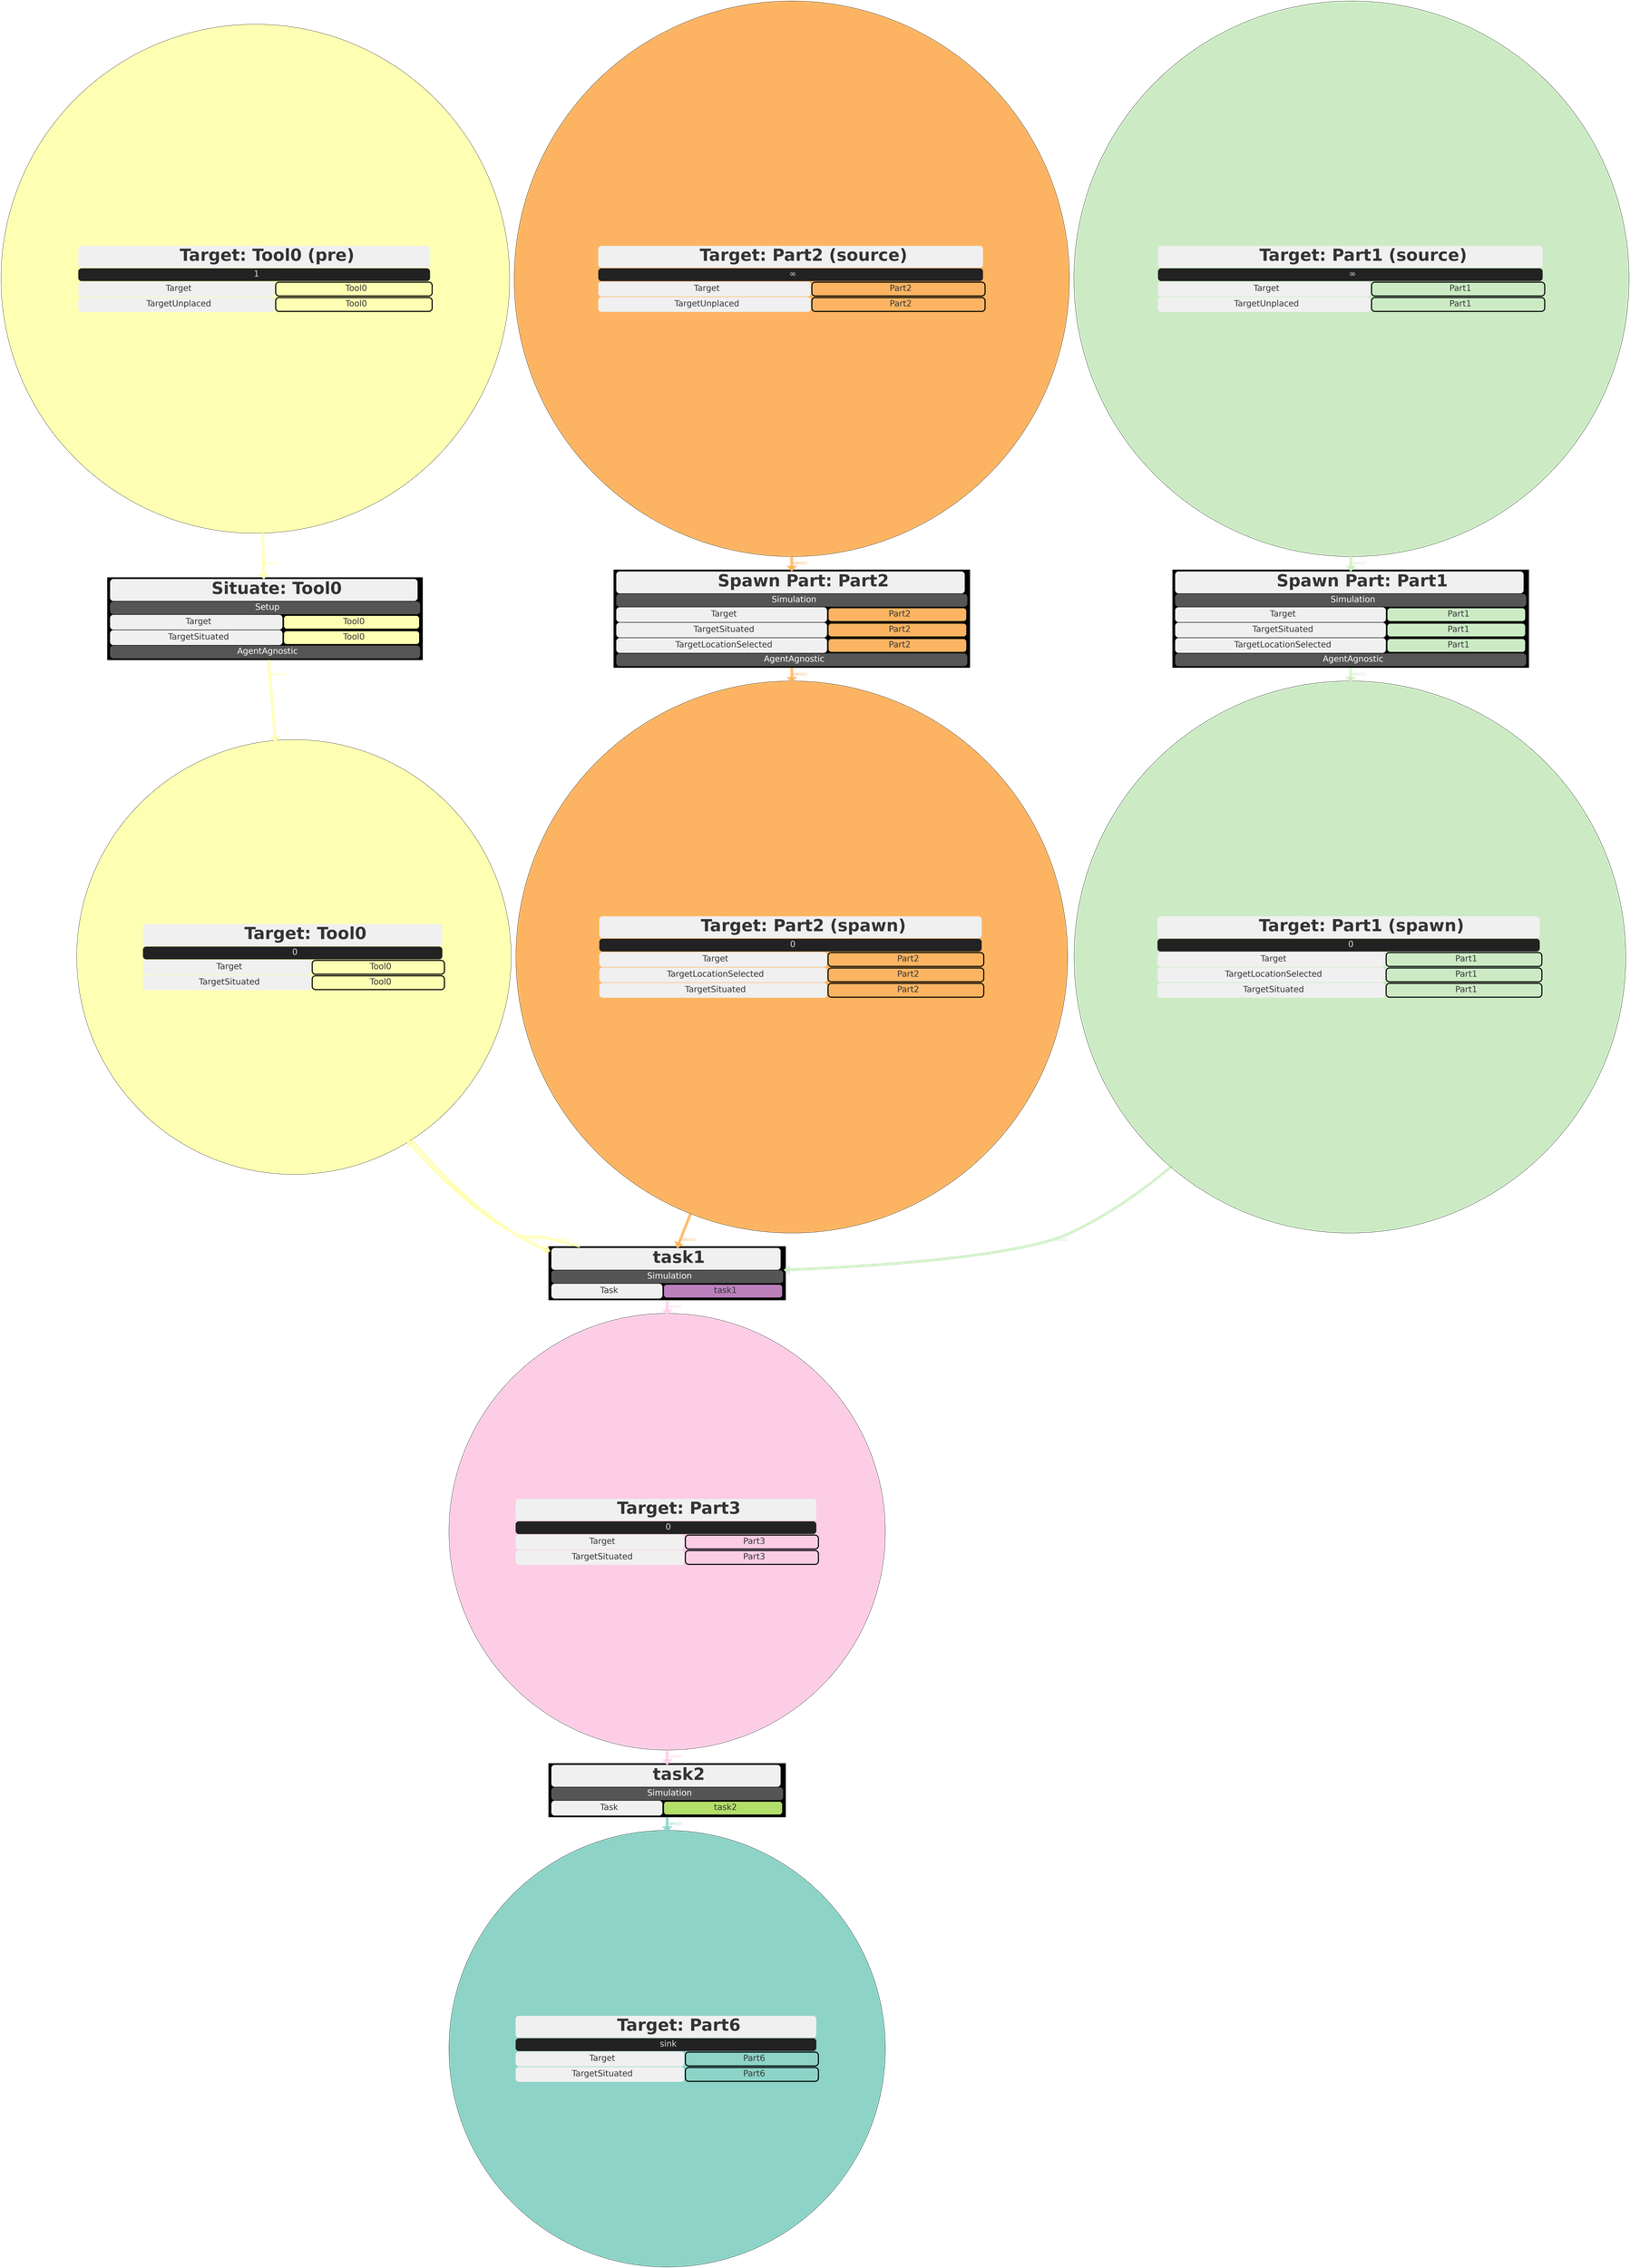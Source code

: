 digraph Half_Shaft {
bgcolor="transparent"
fontname="helvetica"
// Place Target: Tool0 (pre)
	336587993268043106288158445242612383228 [label=<<TABLE BORDER="0" CELLPADDING="7">
    <TR>
        <TD COLSPAN="3" ALIGN="text" BGCOLOR="#f0f0f0" STYLE="rounded">
            <FONT POINT-SIZE="64" COLOR="#333333">
                <B>Target: Tool0 (pre)</B>
            </FONT>
        </TD>
    </TR>
    <TR>
        <TD COLSPAN="3" ALIGN="text" BGCOLOR="#222222" STYLE="rounded">
            <FONT POINT-SIZE="32" COLOR="#dddddd">1</FONT>
        </TD>
    </TR>
    <TR>
        <TD COLSPAN="2" ALIGN="text" BGCOLOR="#f0f0f0" STYLE="rounded">
            <FONT POINT-SIZE="32" COLOR="#333333">Target</FONT>
        </TD>
        <TD COLSPAN="6" ALIGN="text" BGCOLOR="#FFFFB3" BORDER="4" STYLE="rounded">
            <FONT POINT-SIZE="32" COLOR="#333333">Tool0</FONT>
        </TD>
    </TR>
    <TR>
        <TD COLSPAN="2" ALIGN="text" BGCOLOR="#f0f0f0" STYLE="rounded">
            <FONT POINT-SIZE="32" COLOR="#333333">TargetUnplaced</FONT>
        </TD>
        <TD COLSPAN="6" ALIGN="text" BGCOLOR="#FFFFB3" BORDER="4" STYLE="rounded">
            <FONT POINT-SIZE="32" COLOR="#333333">Tool0</FONT>
        </TD>
    </TR>
</TABLE>>,fillcolor="#FFFFB3",style=filled,shape=circle,fontname="helvetica"];
// Place Target: Part2 (spawn)
	127419036061828067032271456480572939734 [label=<<TABLE BORDER="0" CELLPADDING="7">
    <TR>
        <TD COLSPAN="3" ALIGN="text" BGCOLOR="#f0f0f0" STYLE="rounded">
            <FONT POINT-SIZE="64" COLOR="#333333">
                <B>Target: Part2 (spawn)</B>
            </FONT>
        </TD>
    </TR>
    <TR>
        <TD COLSPAN="3" ALIGN="text" BGCOLOR="#222222" STYLE="rounded">
            <FONT POINT-SIZE="32" COLOR="#dddddd">0</FONT>
        </TD>
    </TR>
    <TR>
        <TD COLSPAN="2" ALIGN="text" BGCOLOR="#f0f0f0" STYLE="rounded">
            <FONT POINT-SIZE="32" COLOR="#333333">Target</FONT>
        </TD>
        <TD COLSPAN="6" ALIGN="text" BGCOLOR="#FDB462" BORDER="4" STYLE="rounded">
            <FONT POINT-SIZE="32" COLOR="#333333">Part2</FONT>
        </TD>
    </TR>
    <TR>
        <TD COLSPAN="2" ALIGN="text" BGCOLOR="#f0f0f0" STYLE="rounded">
            <FONT POINT-SIZE="32" COLOR="#333333">TargetLocationSelected</FONT>
        </TD>
        <TD COLSPAN="6" ALIGN="text" BGCOLOR="#FDB462" BORDER="4" STYLE="rounded">
            <FONT POINT-SIZE="32" COLOR="#333333">Part2</FONT>
        </TD>
    </TR>
    <TR>
        <TD COLSPAN="2" ALIGN="text" BGCOLOR="#f0f0f0" STYLE="rounded">
            <FONT POINT-SIZE="32" COLOR="#333333">TargetSituated</FONT>
        </TD>
        <TD COLSPAN="6" ALIGN="text" BGCOLOR="#FDB462" BORDER="4" STYLE="rounded">
            <FONT POINT-SIZE="32" COLOR="#333333">Part2</FONT>
        </TD>
    </TR>
</TABLE>>,fillcolor="#FDB462",style=filled,shape=circle,fontname="helvetica"];
// Place Target: Part1 (source)
	142216704015753100081233693368140041107 [label=<<TABLE BORDER="0" CELLPADDING="7">
    <TR>
        <TD COLSPAN="3" ALIGN="text" BGCOLOR="#f0f0f0" STYLE="rounded">
            <FONT POINT-SIZE="64" COLOR="#333333">
                <B>Target: Part1 (source)</B>
            </FONT>
        </TD>
    </TR>
    <TR>
        <TD COLSPAN="3" ALIGN="text" BGCOLOR="#222222" STYLE="rounded">
            <FONT POINT-SIZE="32" COLOR="#dddddd">∞</FONT>
        </TD>
    </TR>
    <TR>
        <TD COLSPAN="2" ALIGN="text" BGCOLOR="#f0f0f0" STYLE="rounded">
            <FONT POINT-SIZE="32" COLOR="#333333">Target</FONT>
        </TD>
        <TD COLSPAN="6" ALIGN="text" BGCOLOR="#CCEBC5" BORDER="4" STYLE="rounded">
            <FONT POINT-SIZE="32" COLOR="#333333">Part1</FONT>
        </TD>
    </TR>
    <TR>
        <TD COLSPAN="2" ALIGN="text" BGCOLOR="#f0f0f0" STYLE="rounded">
            <FONT POINT-SIZE="32" COLOR="#333333">TargetUnplaced</FONT>
        </TD>
        <TD COLSPAN="6" ALIGN="text" BGCOLOR="#CCEBC5" BORDER="4" STYLE="rounded">
            <FONT POINT-SIZE="32" COLOR="#333333">Part1</FONT>
        </TD>
    </TR>
</TABLE>>,fillcolor="#CCEBC5",style=filled,shape=circle,fontname="helvetica"];
// Place Target: Part1 (spawn)
	273140023663757356814627675201206090201 [label=<<TABLE BORDER="0" CELLPADDING="7">
    <TR>
        <TD COLSPAN="3" ALIGN="text" BGCOLOR="#f0f0f0" STYLE="rounded">
            <FONT POINT-SIZE="64" COLOR="#333333">
                <B>Target: Part1 (spawn)</B>
            </FONT>
        </TD>
    </TR>
    <TR>
        <TD COLSPAN="3" ALIGN="text" BGCOLOR="#222222" STYLE="rounded">
            <FONT POINT-SIZE="32" COLOR="#dddddd">0</FONT>
        </TD>
    </TR>
    <TR>
        <TD COLSPAN="2" ALIGN="text" BGCOLOR="#f0f0f0" STYLE="rounded">
            <FONT POINT-SIZE="32" COLOR="#333333">Target</FONT>
        </TD>
        <TD COLSPAN="6" ALIGN="text" BGCOLOR="#CCEBC5" BORDER="4" STYLE="rounded">
            <FONT POINT-SIZE="32" COLOR="#333333">Part1</FONT>
        </TD>
    </TR>
    <TR>
        <TD COLSPAN="2" ALIGN="text" BGCOLOR="#f0f0f0" STYLE="rounded">
            <FONT POINT-SIZE="32" COLOR="#333333">TargetLocationSelected</FONT>
        </TD>
        <TD COLSPAN="6" ALIGN="text" BGCOLOR="#CCEBC5" BORDER="4" STYLE="rounded">
            <FONT POINT-SIZE="32" COLOR="#333333">Part1</FONT>
        </TD>
    </TR>
    <TR>
        <TD COLSPAN="2" ALIGN="text" BGCOLOR="#f0f0f0" STYLE="rounded">
            <FONT POINT-SIZE="32" COLOR="#333333">TargetSituated</FONT>
        </TD>
        <TD COLSPAN="6" ALIGN="text" BGCOLOR="#CCEBC5" BORDER="4" STYLE="rounded">
            <FONT POINT-SIZE="32" COLOR="#333333">Part1</FONT>
        </TD>
    </TR>
</TABLE>>,fillcolor="#CCEBC5",style=filled,shape=circle,fontname="helvetica"];
// Place Target: Part2 (source)
	187979270187088903706692021156731220845 [label=<<TABLE BORDER="0" CELLPADDING="7">
    <TR>
        <TD COLSPAN="3" ALIGN="text" BGCOLOR="#f0f0f0" STYLE="rounded">
            <FONT POINT-SIZE="64" COLOR="#333333">
                <B>Target: Part2 (source)</B>
            </FONT>
        </TD>
    </TR>
    <TR>
        <TD COLSPAN="3" ALIGN="text" BGCOLOR="#222222" STYLE="rounded">
            <FONT POINT-SIZE="32" COLOR="#dddddd">∞</FONT>
        </TD>
    </TR>
    <TR>
        <TD COLSPAN="2" ALIGN="text" BGCOLOR="#f0f0f0" STYLE="rounded">
            <FONT POINT-SIZE="32" COLOR="#333333">Target</FONT>
        </TD>
        <TD COLSPAN="6" ALIGN="text" BGCOLOR="#FDB462" BORDER="4" STYLE="rounded">
            <FONT POINT-SIZE="32" COLOR="#333333">Part2</FONT>
        </TD>
    </TR>
    <TR>
        <TD COLSPAN="2" ALIGN="text" BGCOLOR="#f0f0f0" STYLE="rounded">
            <FONT POINT-SIZE="32" COLOR="#333333">TargetUnplaced</FONT>
        </TD>
        <TD COLSPAN="6" ALIGN="text" BGCOLOR="#FDB462" BORDER="4" STYLE="rounded">
            <FONT POINT-SIZE="32" COLOR="#333333">Part2</FONT>
        </TD>
    </TR>
</TABLE>>,fillcolor="#FDB462",style=filled,shape=circle,fontname="helvetica"];
// Place Target: Part6
	67662436260373935047732056801731956519 [label=<<TABLE BORDER="0" CELLPADDING="7">
    <TR>
        <TD COLSPAN="3" ALIGN="text" BGCOLOR="#f0f0f0" STYLE="rounded">
            <FONT POINT-SIZE="64" COLOR="#333333">
                <B>Target: Part6</B>
            </FONT>
        </TD>
    </TR>
    <TR>
        <TD COLSPAN="3" ALIGN="text" BGCOLOR="#222222" STYLE="rounded">
            <FONT POINT-SIZE="32" COLOR="#dddddd">sink</FONT>
        </TD>
    </TR>
    <TR>
        <TD COLSPAN="2" ALIGN="text" BGCOLOR="#f0f0f0" STYLE="rounded">
            <FONT POINT-SIZE="32" COLOR="#333333">Target</FONT>
        </TD>
        <TD COLSPAN="6" ALIGN="text" BGCOLOR="#8DD3C7" BORDER="4" STYLE="rounded">
            <FONT POINT-SIZE="32" COLOR="#333333">Part6</FONT>
        </TD>
    </TR>
    <TR>
        <TD COLSPAN="2" ALIGN="text" BGCOLOR="#f0f0f0" STYLE="rounded">
            <FONT POINT-SIZE="32" COLOR="#333333">TargetSituated</FONT>
        </TD>
        <TD COLSPAN="6" ALIGN="text" BGCOLOR="#8DD3C7" BORDER="4" STYLE="rounded">
            <FONT POINT-SIZE="32" COLOR="#333333">Part6</FONT>
        </TD>
    </TR>
</TABLE>>,fillcolor="#8DD3C7",style=filled,shape=circle,fontname="helvetica"];
// Place Target: Tool0
	307952960082785101456867005647485189575 [label=<<TABLE BORDER="0" CELLPADDING="7">
    <TR>
        <TD COLSPAN="3" ALIGN="text" BGCOLOR="#f0f0f0" STYLE="rounded">
            <FONT POINT-SIZE="64" COLOR="#333333">
                <B>Target: Tool0</B>
            </FONT>
        </TD>
    </TR>
    <TR>
        <TD COLSPAN="3" ALIGN="text" BGCOLOR="#222222" STYLE="rounded">
            <FONT POINT-SIZE="32" COLOR="#dddddd">0</FONT>
        </TD>
    </TR>
    <TR>
        <TD COLSPAN="2" ALIGN="text" BGCOLOR="#f0f0f0" STYLE="rounded">
            <FONT POINT-SIZE="32" COLOR="#333333">Target</FONT>
        </TD>
        <TD COLSPAN="6" ALIGN="text" BGCOLOR="#FFFFB3" BORDER="4" STYLE="rounded">
            <FONT POINT-SIZE="32" COLOR="#333333">Tool0</FONT>
        </TD>
    </TR>
    <TR>
        <TD COLSPAN="2" ALIGN="text" BGCOLOR="#f0f0f0" STYLE="rounded">
            <FONT POINT-SIZE="32" COLOR="#333333">TargetSituated</FONT>
        </TD>
        <TD COLSPAN="6" ALIGN="text" BGCOLOR="#FFFFB3" BORDER="4" STYLE="rounded">
            <FONT POINT-SIZE="32" COLOR="#333333">Tool0</FONT>
        </TD>
    </TR>
</TABLE>>,fillcolor="#FFFFB3",style=filled,shape=circle,fontname="helvetica"];
// Place Target: Part3
	81205121766332705050307146497553468739 [label=<<TABLE BORDER="0" CELLPADDING="7">
    <TR>
        <TD COLSPAN="3" ALIGN="text" BGCOLOR="#f0f0f0" STYLE="rounded">
            <FONT POINT-SIZE="64" COLOR="#333333">
                <B>Target: Part3</B>
            </FONT>
        </TD>
    </TR>
    <TR>
        <TD COLSPAN="3" ALIGN="text" BGCOLOR="#222222" STYLE="rounded">
            <FONT POINT-SIZE="32" COLOR="#dddddd">0</FONT>
        </TD>
    </TR>
    <TR>
        <TD COLSPAN="2" ALIGN="text" BGCOLOR="#f0f0f0" STYLE="rounded">
            <FONT POINT-SIZE="32" COLOR="#333333">Target</FONT>
        </TD>
        <TD COLSPAN="6" ALIGN="text" BGCOLOR="#FCCDE5" BORDER="4" STYLE="rounded">
            <FONT POINT-SIZE="32" COLOR="#333333">Part3</FONT>
        </TD>
    </TR>
    <TR>
        <TD COLSPAN="2" ALIGN="text" BGCOLOR="#f0f0f0" STYLE="rounded">
            <FONT POINT-SIZE="32" COLOR="#333333">TargetSituated</FONT>
        </TD>
        <TD COLSPAN="6" ALIGN="text" BGCOLOR="#FCCDE5" BORDER="4" STYLE="rounded">
            <FONT POINT-SIZE="32" COLOR="#333333">Part3</FONT>
        </TD>
    </TR>
</TABLE>>,fillcolor="#FCCDE5",style=filled,shape=circle,fontname="helvetica"];
// Transition task1
	188066041526388652801147954092285763047 [label=<<TABLE BORDER="0" CELLPADDING="7">
    <TR>
        <TD COLSPAN="3" ALIGN="text" BGCOLOR="#f0f0f0" STYLE="rounded">
            <FONT POINT-SIZE="64" COLOR="#333333">
                <B>task1</B>
            </FONT>
        </TD>
    </TR>
    <TR>
        <TD COLSPAN="8" ALIGN="text" BGCOLOR="#555555" STYLE="rounded">
            <FONT POINT-SIZE="32" COLOR="#ffffff">Simulation</FONT>
        </TD>
    </TR>
    <TR>
        <TD COLSPAN="2" ALIGN="text" BGCOLOR="#f0f0f0" STYLE="rounded">
            <FONT POINT-SIZE="32" COLOR="#333333">Task</FONT>
        </TD>
        <TD COLSPAN="6" ALIGN="text" BGCOLOR="#BC80BD" BORDER="4" STYLE="rounded">
            <FONT POINT-SIZE="32" COLOR="#333333">task1</FONT>
        </TD>
    </TR>
</TABLE>>,shape=box,style=filled,fillcolor="#000000",fontname="helvetica"];
// Transition Spawn Part: Part2
	235397945491119328805271310036619776446 [label=<<TABLE BORDER="0" CELLPADDING="7">
    <TR>
        <TD COLSPAN="3" ALIGN="text" BGCOLOR="#f0f0f0" STYLE="rounded">
            <FONT POINT-SIZE="64" COLOR="#333333">
                <B>Spawn Part: Part2</B>
            </FONT>
        </TD>
    </TR>
    <TR>
        <TD COLSPAN="8" ALIGN="text" BGCOLOR="#555555" STYLE="rounded">
            <FONT POINT-SIZE="32" COLOR="#ffffff">Simulation</FONT>
        </TD>
    </TR>
    <TR>
        <TD COLSPAN="2" ALIGN="text" BGCOLOR="#f0f0f0" STYLE="rounded">
            <FONT POINT-SIZE="32" COLOR="#333333">Target</FONT>
        </TD>
        <TD COLSPAN="6" ALIGN="text" BGCOLOR="#FDB462" BORDER="4" STYLE="rounded">
            <FONT POINT-SIZE="32" COLOR="#333333">Part2</FONT>
        </TD>
    </TR>
    <TR>
        <TD COLSPAN="2" ALIGN="text" BGCOLOR="#f0f0f0" STYLE="rounded">
            <FONT POINT-SIZE="32" COLOR="#333333">TargetSituated</FONT>
        </TD>
        <TD COLSPAN="6" ALIGN="text" BGCOLOR="#FDB462" BORDER="4" STYLE="rounded">
            <FONT POINT-SIZE="32" COLOR="#333333">Part2</FONT>
        </TD>
    </TR>
    <TR>
        <TD COLSPAN="2" ALIGN="text" BGCOLOR="#f0f0f0" STYLE="rounded">
            <FONT POINT-SIZE="32" COLOR="#333333">TargetLocationSelected</FONT>
        </TD>
        <TD COLSPAN="6" ALIGN="text" BGCOLOR="#FDB462" BORDER="4" STYLE="rounded">
            <FONT POINT-SIZE="32" COLOR="#333333">Part2</FONT>
        </TD>
    </TR>
    <TR>
        <TD COLSPAN="8" ALIGN="text" BGCOLOR="#555555" STYLE="rounded">
            <FONT POINT-SIZE="32" COLOR="#ffffff">AgentAgnostic</FONT>
        </TD>
    </TR>
</TABLE>>,shape=box,style=filled,fillcolor="#000000",fontname="helvetica"];
// Transition Spawn Part: Part1
	55191725361111032777207430010356420519 [label=<<TABLE BORDER="0" CELLPADDING="7">
    <TR>
        <TD COLSPAN="3" ALIGN="text" BGCOLOR="#f0f0f0" STYLE="rounded">
            <FONT POINT-SIZE="64" COLOR="#333333">
                <B>Spawn Part: Part1</B>
            </FONT>
        </TD>
    </TR>
    <TR>
        <TD COLSPAN="8" ALIGN="text" BGCOLOR="#555555" STYLE="rounded">
            <FONT POINT-SIZE="32" COLOR="#ffffff">Simulation</FONT>
        </TD>
    </TR>
    <TR>
        <TD COLSPAN="2" ALIGN="text" BGCOLOR="#f0f0f0" STYLE="rounded">
            <FONT POINT-SIZE="32" COLOR="#333333">Target</FONT>
        </TD>
        <TD COLSPAN="6" ALIGN="text" BGCOLOR="#CCEBC5" BORDER="4" STYLE="rounded">
            <FONT POINT-SIZE="32" COLOR="#333333">Part1</FONT>
        </TD>
    </TR>
    <TR>
        <TD COLSPAN="2" ALIGN="text" BGCOLOR="#f0f0f0" STYLE="rounded">
            <FONT POINT-SIZE="32" COLOR="#333333">TargetSituated</FONT>
        </TD>
        <TD COLSPAN="6" ALIGN="text" BGCOLOR="#CCEBC5" BORDER="4" STYLE="rounded">
            <FONT POINT-SIZE="32" COLOR="#333333">Part1</FONT>
        </TD>
    </TR>
    <TR>
        <TD COLSPAN="2" ALIGN="text" BGCOLOR="#f0f0f0" STYLE="rounded">
            <FONT POINT-SIZE="32" COLOR="#333333">TargetLocationSelected</FONT>
        </TD>
        <TD COLSPAN="6" ALIGN="text" BGCOLOR="#CCEBC5" BORDER="4" STYLE="rounded">
            <FONT POINT-SIZE="32" COLOR="#333333">Part1</FONT>
        </TD>
    </TR>
    <TR>
        <TD COLSPAN="8" ALIGN="text" BGCOLOR="#555555" STYLE="rounded">
            <FONT POINT-SIZE="32" COLOR="#ffffff">AgentAgnostic</FONT>
        </TD>
    </TR>
</TABLE>>,shape=box,style=filled,fillcolor="#000000",fontname="helvetica"];
// Transition Situate: Tool0
	225365287847323303104493283841648559206 [label=<<TABLE BORDER="0" CELLPADDING="7">
    <TR>
        <TD COLSPAN="3" ALIGN="text" BGCOLOR="#f0f0f0" STYLE="rounded">
            <FONT POINT-SIZE="64" COLOR="#333333">
                <B>Situate: Tool0</B>
            </FONT>
        </TD>
    </TR>
    <TR>
        <TD COLSPAN="8" ALIGN="text" BGCOLOR="#555555" STYLE="rounded">
            <FONT POINT-SIZE="32" COLOR="#ffffff">Setup</FONT>
        </TD>
    </TR>
    <TR>
        <TD COLSPAN="2" ALIGN="text" BGCOLOR="#f0f0f0" STYLE="rounded">
            <FONT POINT-SIZE="32" COLOR="#333333">Target</FONT>
        </TD>
        <TD COLSPAN="6" ALIGN="text" BGCOLOR="#FFFFB3" BORDER="4" STYLE="rounded">
            <FONT POINT-SIZE="32" COLOR="#333333">Tool0</FONT>
        </TD>
    </TR>
    <TR>
        <TD COLSPAN="2" ALIGN="text" BGCOLOR="#f0f0f0" STYLE="rounded">
            <FONT POINT-SIZE="32" COLOR="#333333">TargetSituated</FONT>
        </TD>
        <TD COLSPAN="6" ALIGN="text" BGCOLOR="#FFFFB3" BORDER="4" STYLE="rounded">
            <FONT POINT-SIZE="32" COLOR="#333333">Tool0</FONT>
        </TD>
    </TR>
    <TR>
        <TD COLSPAN="8" ALIGN="text" BGCOLOR="#555555" STYLE="rounded">
            <FONT POINT-SIZE="32" COLOR="#ffffff">AgentAgnostic</FONT>
        </TD>
    </TR>
</TABLE>>,shape=box,style=filled,fillcolor="#000000",fontname="helvetica"];
// Transition task2
	86534314755134040024365749429533227037 [label=<<TABLE BORDER="0" CELLPADDING="7">
    <TR>
        <TD COLSPAN="3" ALIGN="text" BGCOLOR="#f0f0f0" STYLE="rounded">
            <FONT POINT-SIZE="64" COLOR="#333333">
                <B>task2</B>
            </FONT>
        </TD>
    </TR>
    <TR>
        <TD COLSPAN="8" ALIGN="text" BGCOLOR="#555555" STYLE="rounded">
            <FONT POINT-SIZE="32" COLOR="#ffffff">Simulation</FONT>
        </TD>
    </TR>
    <TR>
        <TD COLSPAN="2" ALIGN="text" BGCOLOR="#f0f0f0" STYLE="rounded">
            <FONT POINT-SIZE="32" COLOR="#333333">Task</FONT>
        </TD>
        <TD COLSPAN="6" ALIGN="text" BGCOLOR="#B3DE69" BORDER="4" STYLE="rounded">
            <FONT POINT-SIZE="32" COLOR="#333333">task2</FONT>
        </TD>
    </TR>
</TABLE>>,shape=box,style=filled,fillcolor="#000000",fontname="helvetica"];
	127419036061828067032271456480572939734 -> 188066041526388652801147954092285763047 [label="Static(1)",color="#FDB462",fontcolor="#FDB462",fontname="helvetica",penwidth=10];
	307952960082785101456867005647485189575 -> 188066041526388652801147954092285763047 [label="Static(1)",color="#FFFFB3",fontcolor="#FFFFB3",fontname="helvetica",penwidth=10];
	273140023663757356814627675201206090201 -> 188066041526388652801147954092285763047 [label="Static(1)",color="#CCEBC5",fontcolor="#CCEBC5",fontname="helvetica",penwidth=10];
	188066041526388652801147954092285763047 -> 81205121766332705050307146497553468739 [label="Static(1)",color="#FCCDE5",fontcolor="#FCCDE5",fontname="helvetica",penwidth=10];
	188066041526388652801147954092285763047 -> 307952960082785101456867005647485189575 [label="Static(1)",color="#FFFFB3",fontcolor="#FFFFB3",fontname="helvetica",penwidth=10];
	187979270187088903706692021156731220845 -> 235397945491119328805271310036619776446 [label="Static(1)",color="#FDB462",fontcolor="#FDB462",fontname="helvetica",penwidth=10];
	235397945491119328805271310036619776446 -> 127419036061828067032271456480572939734 [label="Static(1)",color="#FDB462",fontcolor="#FDB462",fontname="helvetica",penwidth=10];
	142216704015753100081233693368140041107 -> 55191725361111032777207430010356420519 [label="Static(1)",color="#CCEBC5",fontcolor="#CCEBC5",fontname="helvetica",penwidth=10];
	55191725361111032777207430010356420519 -> 273140023663757356814627675201206090201 [label="Static(1)",color="#CCEBC5",fontcolor="#CCEBC5",fontname="helvetica",penwidth=10];
	336587993268043106288158445242612383228 -> 225365287847323303104493283841648559206 [label="Static(1)",color="#FFFFB3",fontcolor="#FFFFB3",fontname="helvetica",penwidth=10];
	225365287847323303104493283841648559206 -> 307952960082785101456867005647485189575 [label="Static(1)",color="#FFFFB3",fontcolor="#FFFFB3",fontname="helvetica",penwidth=10];
	81205121766332705050307146497553468739 -> 86534314755134040024365749429533227037 [label="Static(1)",color="#FCCDE5",fontcolor="#FCCDE5",fontname="helvetica",penwidth=10];
	86534314755134040024365749429533227037 -> 67662436260373935047732056801731956519 [label="Static(1)",color="#8DD3C7",fontcolor="#8DD3C7",fontname="helvetica",penwidth=10];
overlap=false
}